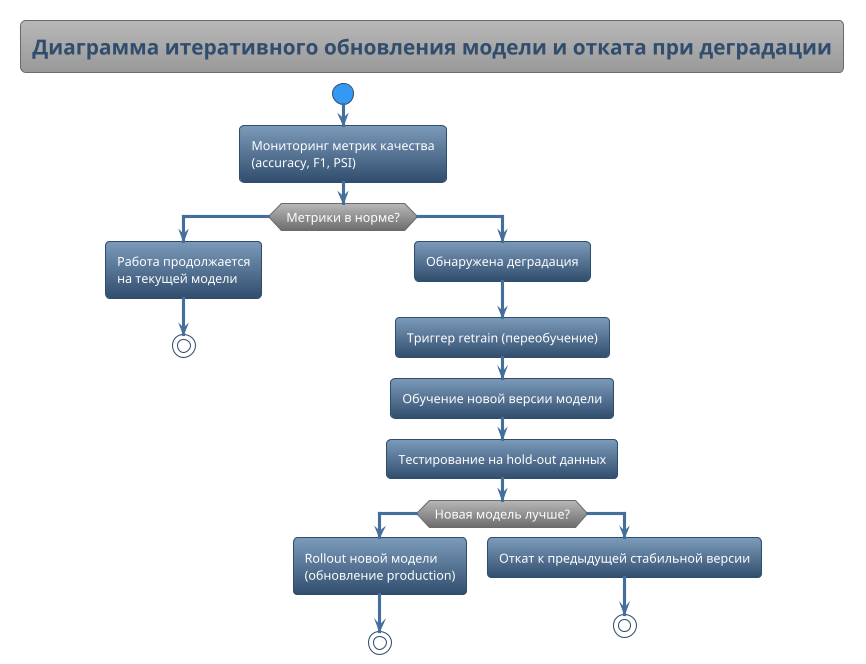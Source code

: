 @startuml
!theme spacelab
title Диаграмма итеративного обновления модели и отката при деградации

start
:Мониторинг метрик качества\n(accuracy, F1, PSI);
if (Метрики в норме?) then (Да)
  :Работа продолжается\nна текущей модели;
  stop
else (Нет)
  :Обнаружена деградация;
  :Триггер retrain (переобучение);
  :Обучение новой версии модели;
  :Тестирование на hold-out данных;
  if (Новая модель лучше?) then (Да)
    :Rollout новой модели\n(обновление production);
    stop
  else (Нет)
    :Откат к предыдущей стабильной версии;
    stop
  endif
endif
@enduml
